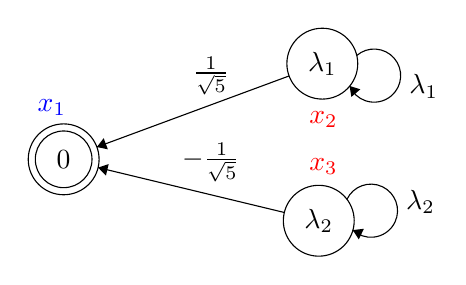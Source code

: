 \begin{tikzpicture}[scale=0.15]
\tikzstyle{every node}+=[inner sep=0pt]
\draw [blue] (5,-7) node {$x_1$};
\draw [red] (28,-8) node {$x_2$};
\draw [red] (28,-12) node {$x_3$};
\draw [black] (6,-11.4) circle (3);
\draw (6,-11.4) node {$0$};
\draw [black] (6,-11.4) circle (2.4);
\draw [black] (27.9,-3.3) circle (3);
\draw (27.9,-3.3) node {$\lambda_1$};
\draw [black] (27.6,-16.6) circle (3);
\draw (27.6,-16.6) node {$\lambda_2$};
\draw [black] (25.09,-4.34) -- (8.81,-10.36);
\fill [black] (8.81,-10.36) -- (9.74,-10.55) -- (9.39,-9.61);
\draw (18.47,-6.00) node [above] {$\frac{1}{\sqrt{5}}$};
\draw [black] (30.808,-2.614) arc (131.005:-156.995:2.25);
\draw (35.23,-5.22) node [right] {$\lambda_1$};
\fill [black] (30.21,-5.19) -- (30.36,-6.12) -- (31.12,-5.47);
\draw [black] (29.982,-14.795) arc (154.886:-133.114:2.25);
\draw (34.96,-15.03) node [right] {$\lambda_2$};
\fill [black] (30.48,-17.39) -- (30.99,-18.18) -- (31.42,-17.28);
\draw [black] (24.68,-15.9) -- (8.92,-12.1);
\fill [black] (8.92,-12.1) -- (9.58,-12.78) -- (9.81,-11.8);
\draw (18.47,-13.32) node [above] {$-\frac{1}{\sqrt{5}}$};
\end{tikzpicture}

